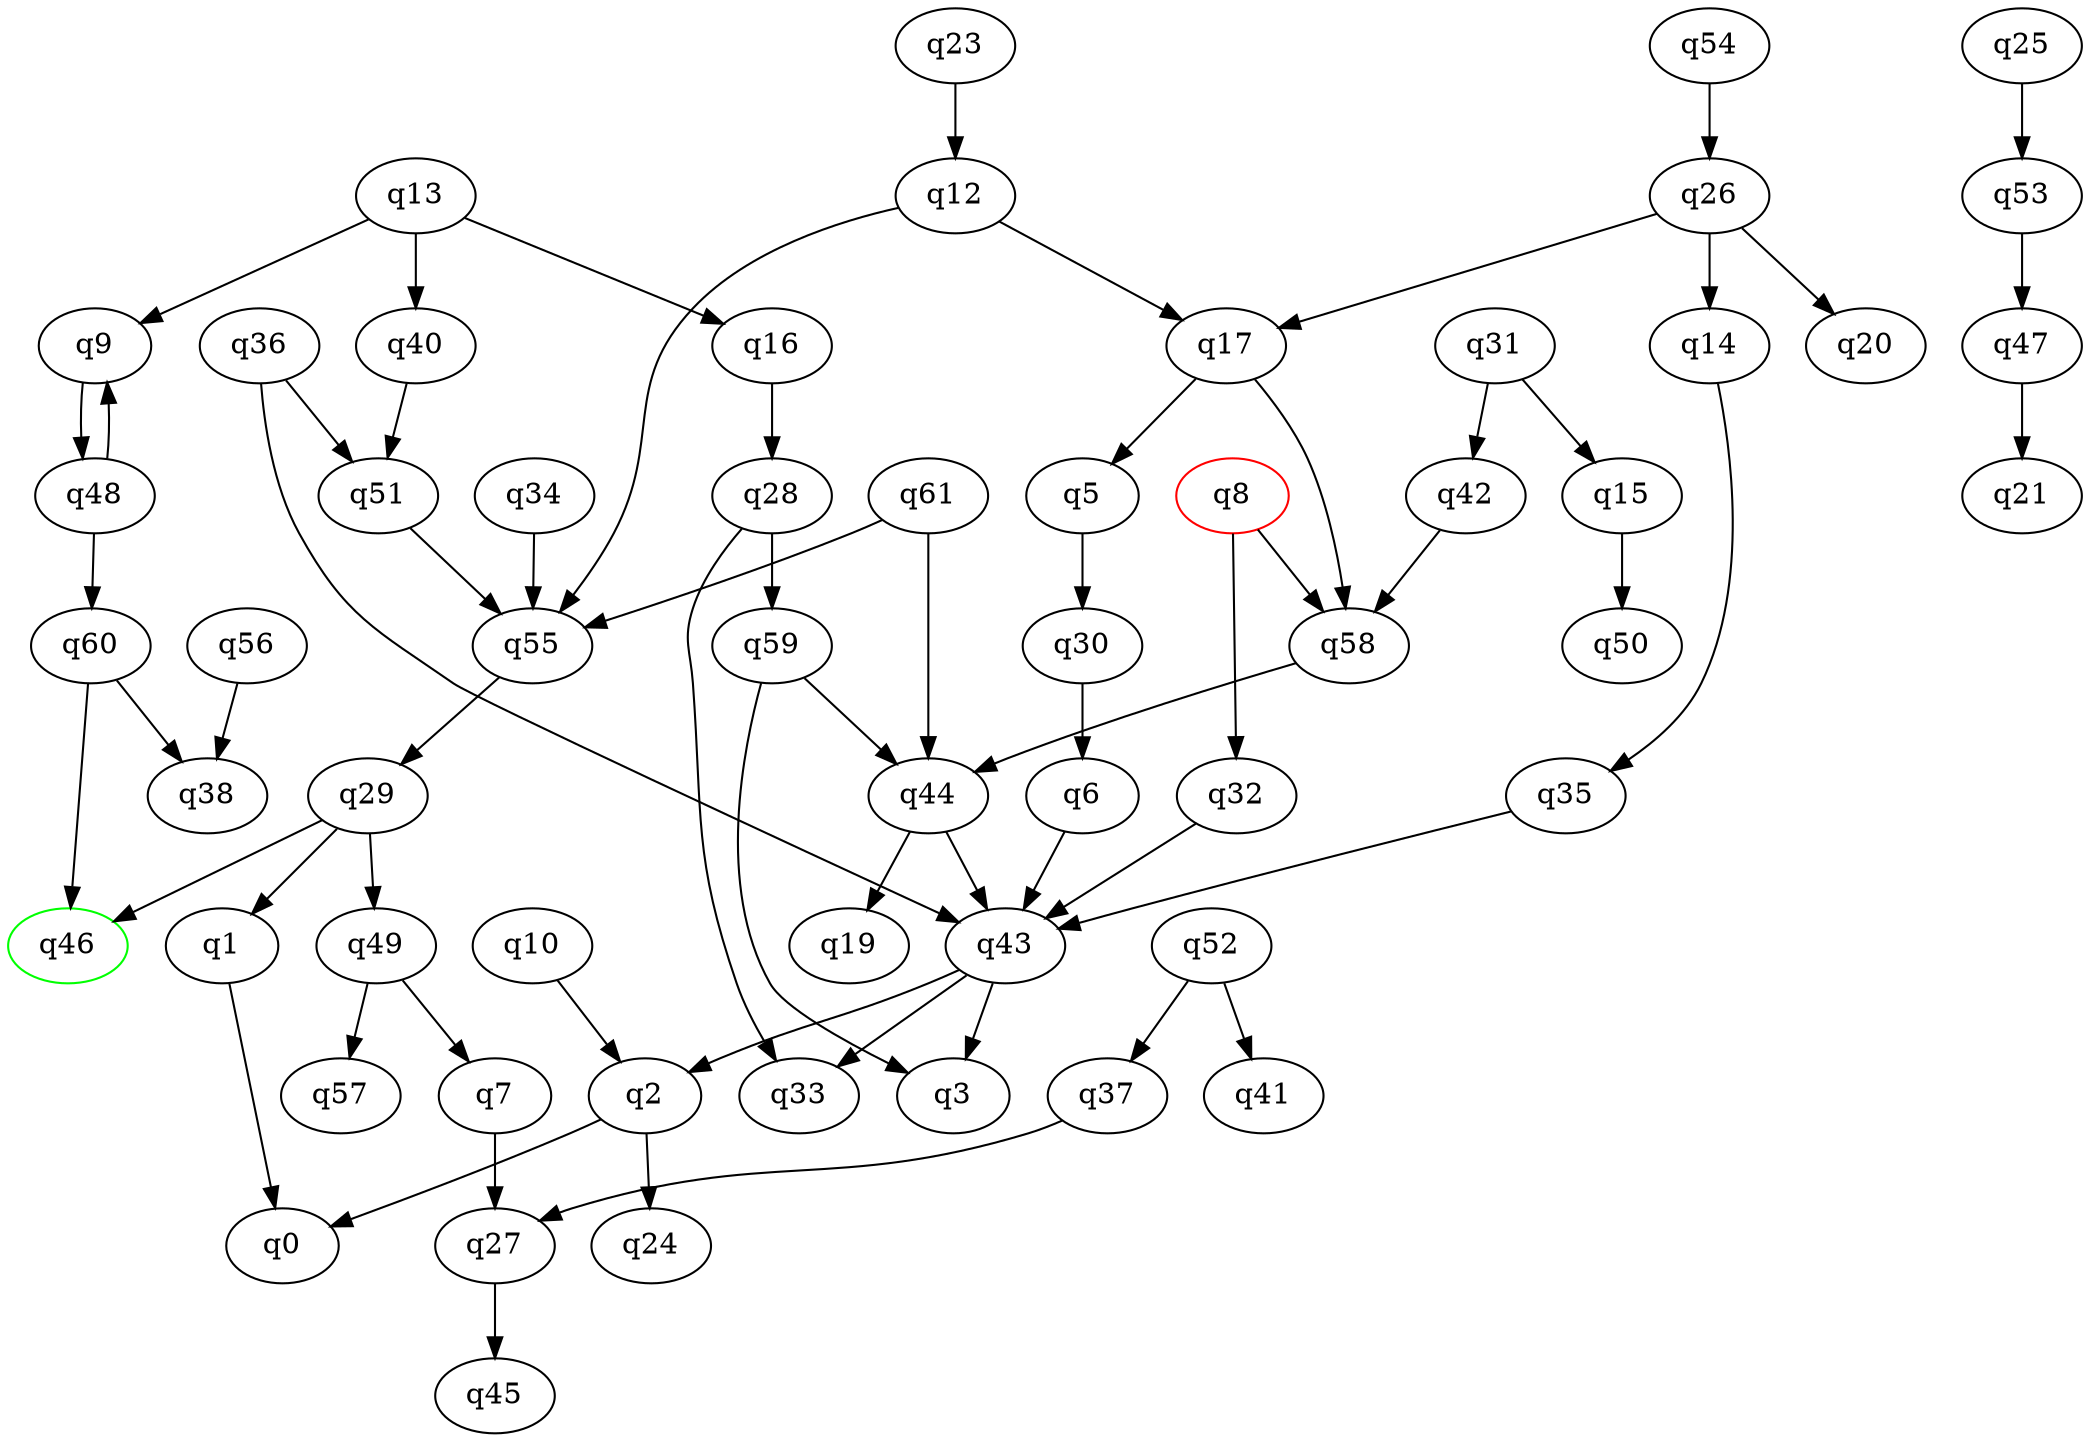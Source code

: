 digraph A{
q46 [initial=1,color=green];
q8 [final=1,color=red];
q1 -> q0;
q2 -> q0;
q2 -> q24;
q5 -> q30;
q6 -> q43;
q7 -> q27;
q8 -> q32;
q8 -> q58;
q9 -> q48;
q10 -> q2;
q12 -> q17;
q12 -> q55;
q13 -> q9;
q13 -> q16;
q13 -> q40;
q14 -> q35;
q15 -> q50;
q16 -> q28;
q17 -> q5;
q17 -> q58;
q23 -> q12;
q25 -> q53;
q26 -> q14;
q26 -> q17;
q26 -> q20;
q27 -> q45;
q28 -> q33;
q28 -> q59;
q29 -> q1;
q29 -> q46;
q29 -> q49;
q30 -> q6;
q31 -> q15;
q31 -> q42;
q32 -> q43;
q34 -> q55;
q35 -> q43;
q36 -> q43;
q36 -> q51;
q37 -> q27;
q40 -> q51;
q42 -> q58;
q43 -> q2;
q43 -> q3;
q43 -> q33;
q44 -> q19;
q44 -> q43;
q47 -> q21;
q48 -> q9;
q48 -> q60;
q49 -> q7;
q49 -> q57;
q51 -> q55;
q52 -> q37;
q52 -> q41;
q53 -> q47;
q54 -> q26;
q55 -> q29;
q56 -> q38;
q58 -> q44;
q59 -> q3;
q59 -> q44;
q60 -> q38;
q60 -> q46;
q61 -> q44;
q61 -> q55;
}